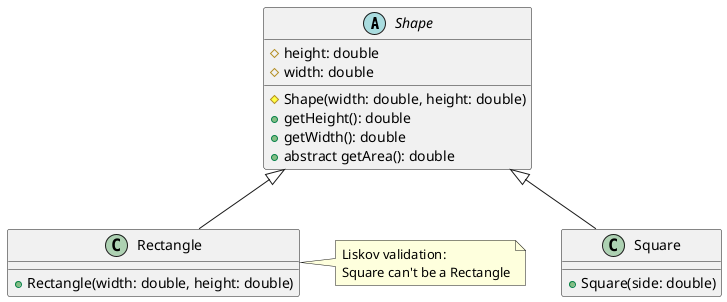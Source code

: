 @startuml

abstract class Shape {
  # height: double
  # width: double
  # Shape(width: double, height: double)
  + getHeight(): double
  + getWidth(): double
  + abstract getArea(): double
}

class Rectangle extends Shape{
    + Rectangle(width: double, height: double)
}
note right of Rectangle
    Liskov validation:
    Square can't be a Rectangle
end note


class Square extends Shape{
    + Square(side: double)
}

@enduml